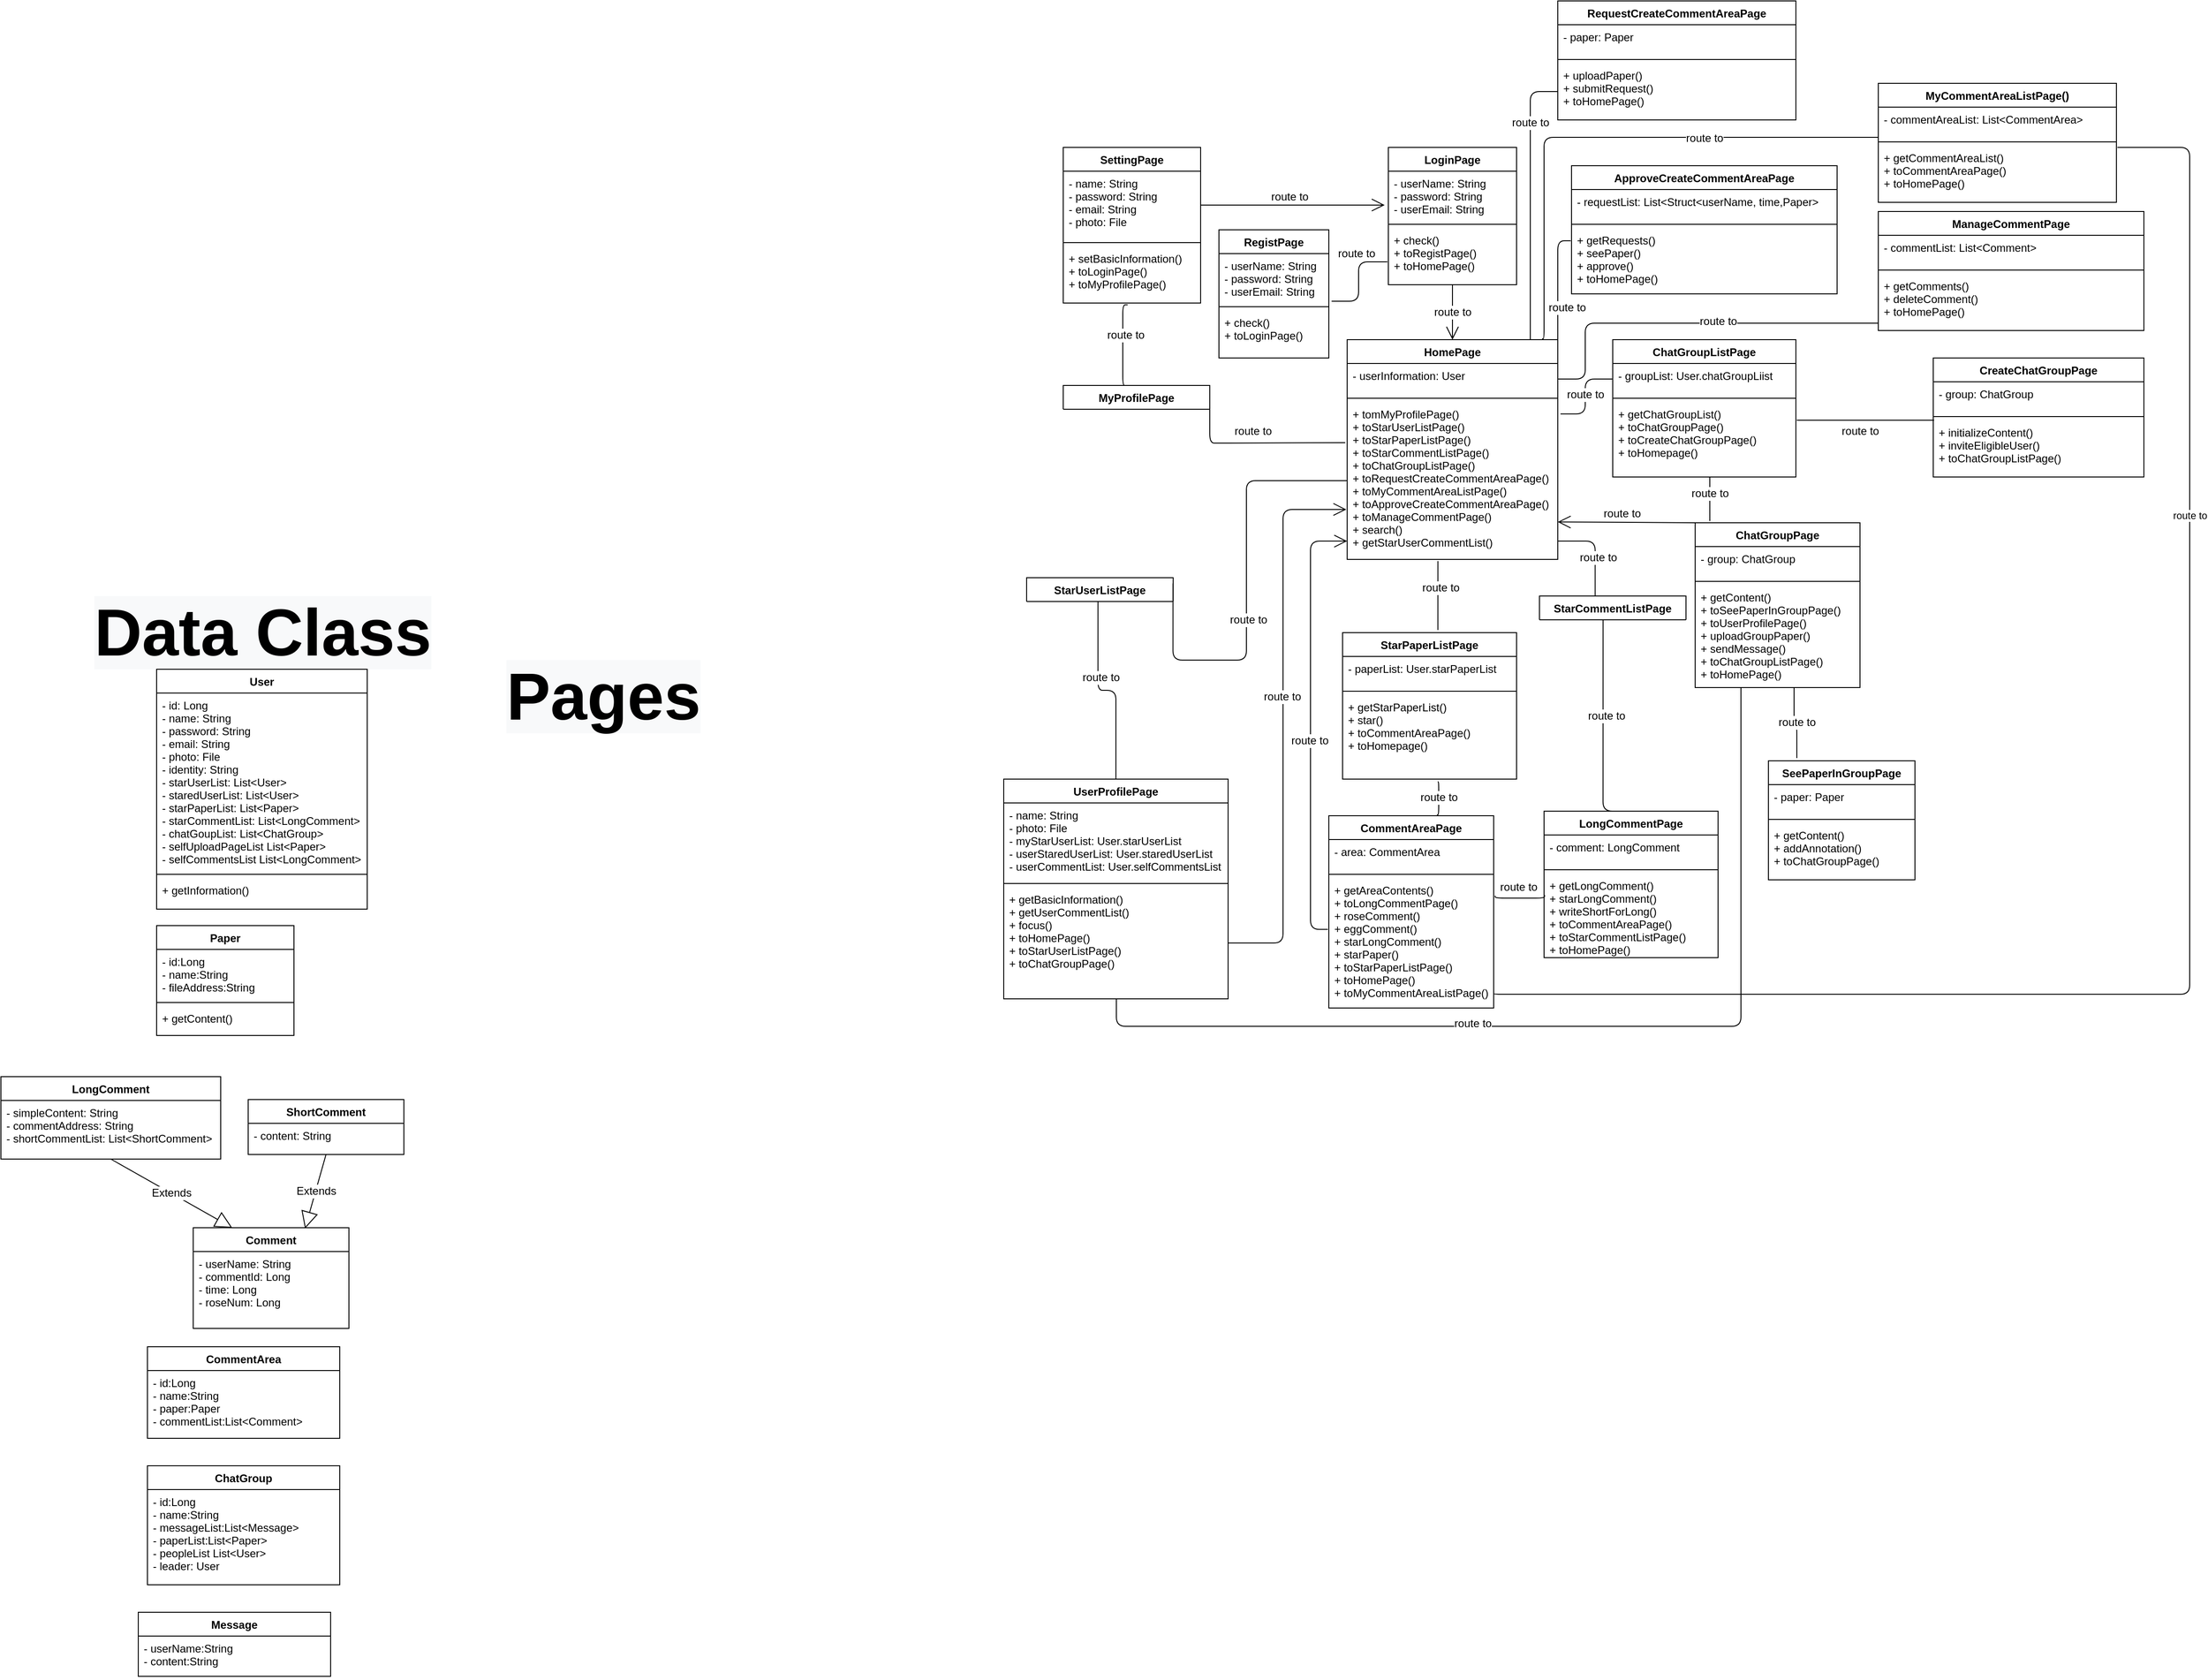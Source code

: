 <mxfile version="13.10.0" type="github">
  <diagram id="C5RBs43oDa-KdzZeNtuy" name="Page-1">
    <mxGraphModel dx="1619" dy="794" grid="1" gridSize="10" guides="1" tooltips="1" connect="1" arrows="1" fold="1" page="1" pageScale="1" pageWidth="4681" pageHeight="3300" math="0" shadow="0">
      <root>
        <mxCell id="WIyWlLk6GJQsqaUBKTNV-0" />
        <mxCell id="WIyWlLk6GJQsqaUBKTNV-1" parent="WIyWlLk6GJQsqaUBKTNV-0" />
        <mxCell id="Cxy3Sewu2v3tstVAsMVQ-8" value="ChatGroup" style="swimlane;fontStyle=1;align=center;verticalAlign=top;childLayout=stackLayout;horizontal=1;startSize=26;horizontalStack=0;resizeParent=1;resizeLast=0;collapsible=1;marginBottom=0;rounded=0;shadow=0;strokeWidth=1;" vertex="1" parent="WIyWlLk6GJQsqaUBKTNV-1">
          <mxGeometry x="220" y="2240" width="210" height="130" as="geometry">
            <mxRectangle x="230" y="140" width="160" height="26" as="alternateBounds" />
          </mxGeometry>
        </mxCell>
        <mxCell id="Cxy3Sewu2v3tstVAsMVQ-9" value="- id:Long&#xa;- name:String&#xa;- messageList:List&lt;Message&gt;&#xa;- paperList:List&lt;Paper&gt;&#xa;- peopleList List&lt;User&gt;&#xa;- leader: User" style="text;align=left;verticalAlign=top;spacingLeft=4;spacingRight=4;overflow=hidden;rotatable=0;points=[[0,0.5],[1,0.5]];portConstraint=eastwest;" vertex="1" parent="Cxy3Sewu2v3tstVAsMVQ-8">
          <mxGeometry y="26" width="210" height="104" as="geometry" />
        </mxCell>
        <mxCell id="Cxy3Sewu2v3tstVAsMVQ-23" value="CommentArea" style="swimlane;fontStyle=1;align=center;verticalAlign=top;childLayout=stackLayout;horizontal=1;startSize=26;horizontalStack=0;resizeParent=1;resizeLast=0;collapsible=1;marginBottom=0;rounded=0;shadow=0;strokeWidth=1;" vertex="1" parent="WIyWlLk6GJQsqaUBKTNV-1">
          <mxGeometry x="220" y="2110" width="210" height="100" as="geometry">
            <mxRectangle x="230" y="140" width="160" height="26" as="alternateBounds" />
          </mxGeometry>
        </mxCell>
        <mxCell id="Cxy3Sewu2v3tstVAsMVQ-24" value="- id:Long&#xa;- name:String&#xa;- paper:Paper&#xa;- commentList:List&lt;Comment&gt;" style="text;align=left;verticalAlign=top;spacingLeft=4;spacingRight=4;overflow=hidden;rotatable=0;points=[[0,0.5],[1,0.5]];portConstraint=eastwest;" vertex="1" parent="Cxy3Sewu2v3tstVAsMVQ-23">
          <mxGeometry y="26" width="210" height="74" as="geometry" />
        </mxCell>
        <mxCell id="Cxy3Sewu2v3tstVAsMVQ-37" value="LoginPage" style="swimlane;fontStyle=1;align=center;verticalAlign=top;childLayout=stackLayout;horizontal=1;startSize=26;horizontalStack=0;resizeParent=1;resizeLast=0;collapsible=1;marginBottom=0;rounded=0;shadow=0;strokeWidth=1;" vertex="1" parent="WIyWlLk6GJQsqaUBKTNV-1">
          <mxGeometry x="1575" y="800" width="140" height="150" as="geometry">
            <mxRectangle x="1575" y="800" width="160" height="26" as="alternateBounds" />
          </mxGeometry>
        </mxCell>
        <mxCell id="Cxy3Sewu2v3tstVAsMVQ-38" value="- userName: String&#xa;- password: String&#xa;- userEmail: String" style="text;align=left;verticalAlign=top;spacingLeft=4;spacingRight=4;overflow=hidden;rotatable=0;points=[[0,0.5],[1,0.5]];portConstraint=eastwest;" vertex="1" parent="Cxy3Sewu2v3tstVAsMVQ-37">
          <mxGeometry y="26" width="140" height="54" as="geometry" />
        </mxCell>
        <mxCell id="Cxy3Sewu2v3tstVAsMVQ-39" value="" style="line;html=1;strokeWidth=1;align=left;verticalAlign=middle;spacingTop=-1;spacingLeft=3;spacingRight=3;rotatable=0;labelPosition=right;points=[];portConstraint=eastwest;" vertex="1" parent="Cxy3Sewu2v3tstVAsMVQ-37">
          <mxGeometry y="80" width="140" height="8" as="geometry" />
        </mxCell>
        <mxCell id="Cxy3Sewu2v3tstVAsMVQ-40" value="+ check()&#xa;+ toRegistPage()&#xa;+ toHomePage()" style="text;align=left;verticalAlign=top;spacingLeft=4;spacingRight=4;overflow=hidden;rotatable=0;points=[[0,0.5],[1,0.5]];portConstraint=eastwest;" vertex="1" parent="Cxy3Sewu2v3tstVAsMVQ-37">
          <mxGeometry y="88" width="140" height="52" as="geometry" />
        </mxCell>
        <mxCell id="Cxy3Sewu2v3tstVAsMVQ-41" value="RegistPage" style="swimlane;fontStyle=1;align=center;verticalAlign=top;childLayout=stackLayout;horizontal=1;startSize=26;horizontalStack=0;resizeParent=1;resizeLast=0;collapsible=1;marginBottom=0;rounded=0;shadow=0;strokeWidth=1;" vertex="1" parent="WIyWlLk6GJQsqaUBKTNV-1">
          <mxGeometry x="1390" y="890" width="120" height="140" as="geometry">
            <mxRectangle x="1860" y="805" width="160" height="26" as="alternateBounds" />
          </mxGeometry>
        </mxCell>
        <mxCell id="Cxy3Sewu2v3tstVAsMVQ-42" value="- userName: String&#xa;- password: String&#xa;- userEmail: String" style="text;align=left;verticalAlign=top;spacingLeft=4;spacingRight=4;overflow=hidden;rotatable=0;points=[[0,0.5],[1,0.5]];portConstraint=eastwest;" vertex="1" parent="Cxy3Sewu2v3tstVAsMVQ-41">
          <mxGeometry y="26" width="120" height="54" as="geometry" />
        </mxCell>
        <mxCell id="Cxy3Sewu2v3tstVAsMVQ-43" value="" style="line;html=1;strokeWidth=1;align=left;verticalAlign=middle;spacingTop=-1;spacingLeft=3;spacingRight=3;rotatable=0;labelPosition=right;points=[];portConstraint=eastwest;" vertex="1" parent="Cxy3Sewu2v3tstVAsMVQ-41">
          <mxGeometry y="80" width="120" height="8" as="geometry" />
        </mxCell>
        <mxCell id="Cxy3Sewu2v3tstVAsMVQ-44" value="+ check()&#xa;+ toLoginPage()" style="text;align=left;verticalAlign=top;spacingLeft=4;spacingRight=4;overflow=hidden;rotatable=0;points=[[0,0.5],[1,0.5]];portConstraint=eastwest;" vertex="1" parent="Cxy3Sewu2v3tstVAsMVQ-41">
          <mxGeometry y="88" width="120" height="52" as="geometry" />
        </mxCell>
        <mxCell id="Cxy3Sewu2v3tstVAsMVQ-47" value="&lt;span style=&quot;color: rgb(0, 0, 0); font-family: helvetica; font-size: 72px; font-style: normal; font-weight: 700; letter-spacing: normal; text-align: center; text-indent: 0px; text-transform: none; word-spacing: 0px; background-color: rgb(248, 249, 250); display: inline; float: none;&quot;&gt;Pages&lt;br style=&quot;font-size: 72px;&quot;&gt;&lt;/span&gt;" style="text;whiteSpace=wrap;html=1;fontSize=72;" vertex="1" parent="WIyWlLk6GJQsqaUBKTNV-1">
          <mxGeometry x="610" y="1350" width="250" height="90" as="geometry" />
        </mxCell>
        <mxCell id="Cxy3Sewu2v3tstVAsMVQ-48" value="HomePage" style="swimlane;fontStyle=1;align=center;verticalAlign=top;childLayout=stackLayout;horizontal=1;startSize=26;horizontalStack=0;resizeParent=1;resizeLast=0;collapsible=1;marginBottom=0;rounded=0;shadow=0;strokeWidth=1;" vertex="1" parent="WIyWlLk6GJQsqaUBKTNV-1">
          <mxGeometry x="1530" y="1010" width="230" height="240" as="geometry">
            <mxRectangle x="230" y="140" width="160" height="26" as="alternateBounds" />
          </mxGeometry>
        </mxCell>
        <mxCell id="Cxy3Sewu2v3tstVAsMVQ-49" value="- userInformation: User" style="text;align=left;verticalAlign=top;spacingLeft=4;spacingRight=4;overflow=hidden;rotatable=0;points=[[0,0.5],[1,0.5]];portConstraint=eastwest;" vertex="1" parent="Cxy3Sewu2v3tstVAsMVQ-48">
          <mxGeometry y="26" width="230" height="34" as="geometry" />
        </mxCell>
        <mxCell id="Cxy3Sewu2v3tstVAsMVQ-50" value="" style="line;html=1;strokeWidth=1;align=left;verticalAlign=middle;spacingTop=-1;spacingLeft=3;spacingRight=3;rotatable=0;labelPosition=right;points=[];portConstraint=eastwest;" vertex="1" parent="Cxy3Sewu2v3tstVAsMVQ-48">
          <mxGeometry y="60" width="230" height="8" as="geometry" />
        </mxCell>
        <mxCell id="Cxy3Sewu2v3tstVAsMVQ-51" value="+ tomMyProfilePage()&#xa;+ toStarUserListPage()&#xa;+ toStarPaperListPage()&#xa;+ toStarCommentListPage()&#xa;+ toChatGroupListPage()&#xa;+ toRequestCreateCommentAreaPage()&#xa;+ toMyCommentAreaListPage()&#xa;+ toApproveCreateCommentAreaPage()&#xa;+ toManageCommentPage()&#xa;+ search()&#xa;+ getStarUserCommentList()" style="text;align=left;verticalAlign=top;spacingLeft=4;spacingRight=4;overflow=hidden;rotatable=0;points=[[0,0.5],[1,0.5]];portConstraint=eastwest;" vertex="1" parent="Cxy3Sewu2v3tstVAsMVQ-48">
          <mxGeometry y="68" width="230" height="172" as="geometry" />
        </mxCell>
        <mxCell id="Cxy3Sewu2v3tstVAsMVQ-52" value="&lt;span style=&quot;color: rgb(0 , 0 , 0) ; font-family: &amp;#34;helvetica&amp;#34; ; font-size: 72px ; font-style: normal ; font-weight: 700 ; letter-spacing: normal ; text-align: center ; text-indent: 0px ; text-transform: none ; word-spacing: 0px ; background-color: rgb(248 , 249 , 250) ; display: inline ; float: none&quot;&gt;Data Class&lt;br style=&quot;font-size: 72px&quot;&gt;&lt;/span&gt;" style="text;whiteSpace=wrap;html=1;fontSize=72;" vertex="1" parent="WIyWlLk6GJQsqaUBKTNV-1">
          <mxGeometry x="160" y="1280" width="400" height="90" as="geometry" />
        </mxCell>
        <mxCell id="Cxy3Sewu2v3tstVAsMVQ-53" value="User" style="swimlane;fontStyle=1;align=center;verticalAlign=top;childLayout=stackLayout;horizontal=1;startSize=26;horizontalStack=0;resizeParent=1;resizeLast=0;collapsible=1;marginBottom=0;rounded=0;shadow=0;strokeWidth=1;" vertex="1" parent="WIyWlLk6GJQsqaUBKTNV-1">
          <mxGeometry x="230" y="1370" width="230" height="262" as="geometry">
            <mxRectangle x="630" y="1370" width="160" height="26" as="alternateBounds" />
          </mxGeometry>
        </mxCell>
        <mxCell id="Cxy3Sewu2v3tstVAsMVQ-54" value="- id: Long&#xa;- name: String&#xa;- password: String&#xa;- email: String&#xa;- photo: File&#xa;- identity: String&#xa;- starUserList: List&lt;User&gt;&#xa;- staredUserList: List&lt;User&gt;&#xa;- starPaperList: List&lt;Paper&gt;&#xa;- starCommentList: List&lt;LongComment&gt;&#xa;- chatGoupList: List&lt;ChatGroup&gt;&#xa;- selfUploadPageList List&lt;Paper&gt;&#xa;- selfCommentsList List&lt;LongComment&gt;" style="text;align=left;verticalAlign=top;spacingLeft=4;spacingRight=4;overflow=hidden;rotatable=0;points=[[0,0.5],[1,0.5]];portConstraint=eastwest;" vertex="1" parent="Cxy3Sewu2v3tstVAsMVQ-53">
          <mxGeometry y="26" width="230" height="194" as="geometry" />
        </mxCell>
        <mxCell id="Cxy3Sewu2v3tstVAsMVQ-60" value="" style="line;strokeWidth=1;fillColor=none;align=left;verticalAlign=middle;spacingTop=-1;spacingLeft=3;spacingRight=3;rotatable=0;labelPosition=right;points=[];portConstraint=eastwest;fontSize=72;" vertex="1" parent="Cxy3Sewu2v3tstVAsMVQ-53">
          <mxGeometry y="220" width="230" height="8" as="geometry" />
        </mxCell>
        <mxCell id="Cxy3Sewu2v3tstVAsMVQ-85" value="+ getInformation()" style="text;align=left;verticalAlign=top;spacingLeft=4;spacingRight=4;overflow=hidden;rotatable=0;points=[[0,0.5],[1,0.5]];portConstraint=eastwest;" vertex="1" parent="Cxy3Sewu2v3tstVAsMVQ-53">
          <mxGeometry y="228" width="230" height="20" as="geometry" />
        </mxCell>
        <mxCell id="Cxy3Sewu2v3tstVAsMVQ-55" value="Paper" style="swimlane;fontStyle=1;align=center;verticalAlign=top;childLayout=stackLayout;horizontal=1;startSize=26;horizontalStack=0;resizeParent=1;resizeLast=0;collapsible=1;marginBottom=0;rounded=0;shadow=0;strokeWidth=1;" vertex="1" parent="WIyWlLk6GJQsqaUBKTNV-1">
          <mxGeometry x="230" y="1650" width="150" height="120" as="geometry">
            <mxRectangle x="230" y="140" width="160" height="26" as="alternateBounds" />
          </mxGeometry>
        </mxCell>
        <mxCell id="Cxy3Sewu2v3tstVAsMVQ-56" value="- id:Long&#xa;- name:String&#xa;- fileAddress:String" style="text;align=left;verticalAlign=top;spacingLeft=4;spacingRight=4;overflow=hidden;rotatable=0;points=[[0,0.5],[1,0.5]];portConstraint=eastwest;" vertex="1" parent="Cxy3Sewu2v3tstVAsMVQ-55">
          <mxGeometry y="26" width="150" height="54" as="geometry" />
        </mxCell>
        <mxCell id="Cxy3Sewu2v3tstVAsMVQ-57" value="" style="line;html=1;strokeWidth=1;align=left;verticalAlign=middle;spacingTop=-1;spacingLeft=3;spacingRight=3;rotatable=0;labelPosition=right;points=[];portConstraint=eastwest;" vertex="1" parent="Cxy3Sewu2v3tstVAsMVQ-55">
          <mxGeometry y="80" width="150" height="8" as="geometry" />
        </mxCell>
        <mxCell id="Cxy3Sewu2v3tstVAsMVQ-58" value="+ getContent()" style="text;align=left;verticalAlign=top;spacingLeft=4;spacingRight=4;overflow=hidden;rotatable=0;points=[[0,0.5],[1,0.5]];portConstraint=eastwest;" vertex="1" parent="Cxy3Sewu2v3tstVAsMVQ-55">
          <mxGeometry y="88" width="150" height="32" as="geometry" />
        </mxCell>
        <mxCell id="Cxy3Sewu2v3tstVAsMVQ-61" value="LongComment" style="swimlane;fontStyle=1;align=center;verticalAlign=top;childLayout=stackLayout;horizontal=1;startSize=26;horizontalStack=0;resizeParent=1;resizeLast=0;collapsible=1;marginBottom=0;rounded=0;shadow=0;strokeWidth=1;" vertex="1" parent="WIyWlLk6GJQsqaUBKTNV-1">
          <mxGeometry x="60" y="1815" width="240" height="90" as="geometry">
            <mxRectangle x="230" y="140" width="160" height="26" as="alternateBounds" />
          </mxGeometry>
        </mxCell>
        <mxCell id="Cxy3Sewu2v3tstVAsMVQ-62" value="- simpleContent: String&#xa;- commentAddress: String&#xa;- shortCommentList: List&lt;ShortComment&gt;" style="text;align=left;verticalAlign=top;spacingLeft=4;spacingRight=4;overflow=hidden;rotatable=0;points=[[0,0.5],[1,0.5]];portConstraint=eastwest;" vertex="1" parent="Cxy3Sewu2v3tstVAsMVQ-61">
          <mxGeometry y="26" width="240" height="44" as="geometry" />
        </mxCell>
        <mxCell id="Cxy3Sewu2v3tstVAsMVQ-63" value="ShortComment" style="swimlane;fontStyle=1;align=center;verticalAlign=top;childLayout=stackLayout;horizontal=1;startSize=26;horizontalStack=0;resizeParent=1;resizeLast=0;collapsible=1;marginBottom=0;rounded=0;shadow=0;strokeWidth=1;" vertex="1" parent="WIyWlLk6GJQsqaUBKTNV-1">
          <mxGeometry x="330" y="1840" width="170" height="60" as="geometry">
            <mxRectangle x="230" y="140" width="160" height="26" as="alternateBounds" />
          </mxGeometry>
        </mxCell>
        <mxCell id="Cxy3Sewu2v3tstVAsMVQ-64" value="- content: String" style="text;align=left;verticalAlign=top;spacingLeft=4;spacingRight=4;overflow=hidden;rotatable=0;points=[[0,0.5],[1,0.5]];portConstraint=eastwest;" vertex="1" parent="Cxy3Sewu2v3tstVAsMVQ-63">
          <mxGeometry y="26" width="170" height="24" as="geometry" />
        </mxCell>
        <mxCell id="Cxy3Sewu2v3tstVAsMVQ-69" value="MyProfilePage" style="swimlane;fontStyle=1;align=center;verticalAlign=top;childLayout=stackLayout;horizontal=1;startSize=26;horizontalStack=0;resizeParent=1;resizeLast=0;collapsible=1;marginBottom=0;rounded=0;shadow=0;strokeWidth=1;" vertex="1" collapsed="1" parent="WIyWlLk6GJQsqaUBKTNV-1">
          <mxGeometry x="1220" y="1060" width="160" height="26" as="geometry">
            <mxRectangle x="1220" y="1060" width="150" height="178" as="alternateBounds" />
          </mxGeometry>
        </mxCell>
        <mxCell id="Cxy3Sewu2v3tstVAsMVQ-70" value="- name: String&#xa;- password: String&#xa;- email: String&#xa;- photo: File" style="text;align=left;verticalAlign=top;spacingLeft=4;spacingRight=4;overflow=hidden;rotatable=0;points=[[0,0.5],[1,0.5]];portConstraint=eastwest;" vertex="1" parent="Cxy3Sewu2v3tstVAsMVQ-69">
          <mxGeometry y="26" width="160" height="74" as="geometry" />
        </mxCell>
        <mxCell id="Cxy3Sewu2v3tstVAsMVQ-71" value="" style="line;html=1;strokeWidth=1;align=left;verticalAlign=middle;spacingTop=-1;spacingLeft=3;spacingRight=3;rotatable=0;labelPosition=right;points=[];portConstraint=eastwest;" vertex="1" parent="Cxy3Sewu2v3tstVAsMVQ-69">
          <mxGeometry y="100" width="160" height="8" as="geometry" />
        </mxCell>
        <mxCell id="Cxy3Sewu2v3tstVAsMVQ-72" value="+ getBasicInformation()&#xa;+ toSettingPage()&#xa;+ toHomePage()&#xa;" style="text;align=left;verticalAlign=top;spacingLeft=4;spacingRight=4;overflow=hidden;rotatable=0;points=[[0,0.5],[1,0.5]];portConstraint=eastwest;" vertex="1" parent="Cxy3Sewu2v3tstVAsMVQ-69">
          <mxGeometry y="108" width="160" height="60" as="geometry" />
        </mxCell>
        <mxCell id="Cxy3Sewu2v3tstVAsMVQ-73" value="SettingPage" style="swimlane;fontStyle=1;align=center;verticalAlign=top;childLayout=stackLayout;horizontal=1;startSize=26;horizontalStack=0;resizeParent=1;resizeLast=0;collapsible=1;marginBottom=0;rounded=0;shadow=0;strokeWidth=1;" vertex="1" parent="WIyWlLk6GJQsqaUBKTNV-1">
          <mxGeometry x="1220" y="800" width="150" height="170" as="geometry">
            <mxRectangle x="1220" y="800" width="160" height="26" as="alternateBounds" />
          </mxGeometry>
        </mxCell>
        <mxCell id="Cxy3Sewu2v3tstVAsMVQ-74" value="- name: String&#xa;- password: String&#xa;- email: String&#xa;- photo: File" style="text;align=left;verticalAlign=top;spacingLeft=4;spacingRight=4;overflow=hidden;rotatable=0;points=[[0,0.5],[1,0.5]];portConstraint=eastwest;" vertex="1" parent="Cxy3Sewu2v3tstVAsMVQ-73">
          <mxGeometry y="26" width="150" height="74" as="geometry" />
        </mxCell>
        <mxCell id="Cxy3Sewu2v3tstVAsMVQ-75" value="" style="line;html=1;strokeWidth=1;align=left;verticalAlign=middle;spacingTop=-1;spacingLeft=3;spacingRight=3;rotatable=0;labelPosition=right;points=[];portConstraint=eastwest;" vertex="1" parent="Cxy3Sewu2v3tstVAsMVQ-73">
          <mxGeometry y="100" width="150" height="8" as="geometry" />
        </mxCell>
        <mxCell id="Cxy3Sewu2v3tstVAsMVQ-76" value="+ setBasicInformation()&#xa;+ toLoginPage()&#xa;+ toMyProfilePage()&#xa;" style="text;align=left;verticalAlign=top;spacingLeft=4;spacingRight=4;overflow=hidden;rotatable=0;points=[[0,0.5],[1,0.5]];portConstraint=eastwest;" vertex="1" parent="Cxy3Sewu2v3tstVAsMVQ-73">
          <mxGeometry y="108" width="150" height="62" as="geometry" />
        </mxCell>
        <mxCell id="Cxy3Sewu2v3tstVAsMVQ-77" value="StarUserListPage" style="swimlane;fontStyle=1;align=center;verticalAlign=top;childLayout=stackLayout;horizontal=1;startSize=26;horizontalStack=0;resizeParent=1;resizeLast=0;collapsible=1;marginBottom=0;rounded=0;shadow=0;strokeWidth=1;" vertex="1" collapsed="1" parent="WIyWlLk6GJQsqaUBKTNV-1">
          <mxGeometry x="1180" y="1270" width="160" height="26" as="geometry">
            <mxRectangle x="1180" y="1270" width="200" height="160" as="alternateBounds" />
          </mxGeometry>
        </mxCell>
        <mxCell id="Cxy3Sewu2v3tstVAsMVQ-78" value="- userList1: User.starUserList&#xa;- userList2: User.staredUserList" style="text;align=left;verticalAlign=top;spacingLeft=4;spacingRight=4;overflow=hidden;rotatable=0;points=[[0,0.5],[1,0.5]];portConstraint=eastwest;" vertex="1" parent="Cxy3Sewu2v3tstVAsMVQ-77">
          <mxGeometry y="26" width="160" height="34" as="geometry" />
        </mxCell>
        <mxCell id="Cxy3Sewu2v3tstVAsMVQ-79" value="" style="line;html=1;strokeWidth=1;align=left;verticalAlign=middle;spacingTop=-1;spacingLeft=3;spacingRight=3;rotatable=0;labelPosition=right;points=[];portConstraint=eastwest;" vertex="1" parent="Cxy3Sewu2v3tstVAsMVQ-77">
          <mxGeometry y="60" width="160" height="8" as="geometry" />
        </mxCell>
        <mxCell id="Cxy3Sewu2v3tstVAsMVQ-80" value="+ getStarUserList()&#xa;+ getStaredUserList()&#xa;+ focus()&#xa;+ toUserProfilePage()&#xa;+ toHomePage()" style="text;align=left;verticalAlign=top;spacingLeft=4;spacingRight=4;overflow=hidden;rotatable=0;points=[[0,0.5],[1,0.5]];portConstraint=eastwest;" vertex="1" parent="Cxy3Sewu2v3tstVAsMVQ-77">
          <mxGeometry y="68" width="160" height="92" as="geometry" />
        </mxCell>
        <mxCell id="Cxy3Sewu2v3tstVAsMVQ-81" value="UserProfilePage" style="swimlane;fontStyle=1;align=center;verticalAlign=top;childLayout=stackLayout;horizontal=1;startSize=26;horizontalStack=0;resizeParent=1;resizeLast=0;collapsible=1;marginBottom=0;rounded=0;shadow=0;strokeWidth=1;" vertex="1" parent="WIyWlLk6GJQsqaUBKTNV-1">
          <mxGeometry x="1155" y="1490" width="245" height="240" as="geometry">
            <mxRectangle x="1155" y="1490" width="160" height="26" as="alternateBounds" />
          </mxGeometry>
        </mxCell>
        <mxCell id="Cxy3Sewu2v3tstVAsMVQ-82" value="- name: String&#xa;- photo: File&#xa;- myStarUserList: User.starUserList&#xa;- userStaredUserList: User.staredUserList&#xa;- userCommentList: User.selfCommentsList" style="text;align=left;verticalAlign=top;spacingLeft=4;spacingRight=4;overflow=hidden;rotatable=0;points=[[0,0.5],[1,0.5]];portConstraint=eastwest;" vertex="1" parent="Cxy3Sewu2v3tstVAsMVQ-81">
          <mxGeometry y="26" width="245" height="84" as="geometry" />
        </mxCell>
        <mxCell id="Cxy3Sewu2v3tstVAsMVQ-83" value="" style="line;html=1;strokeWidth=1;align=left;verticalAlign=middle;spacingTop=-1;spacingLeft=3;spacingRight=3;rotatable=0;labelPosition=right;points=[];portConstraint=eastwest;" vertex="1" parent="Cxy3Sewu2v3tstVAsMVQ-81">
          <mxGeometry y="110" width="245" height="8" as="geometry" />
        </mxCell>
        <mxCell id="Cxy3Sewu2v3tstVAsMVQ-84" value="+ getBasicInformation()&#xa;+ getUserCommentList()&#xa;+ focus()&#xa;+ toHomePage()&#xa;+ toStarUserListPage()&#xa;+ toChatGroupPage()&#xa;" style="text;align=left;verticalAlign=top;spacingLeft=4;spacingRight=4;overflow=hidden;rotatable=0;points=[[0,0.5],[1,0.5]];portConstraint=eastwest;" vertex="1" parent="Cxy3Sewu2v3tstVAsMVQ-81">
          <mxGeometry y="118" width="245" height="122" as="geometry" />
        </mxCell>
        <mxCell id="Cxy3Sewu2v3tstVAsMVQ-86" value="StarPaperListPage" style="swimlane;fontStyle=1;align=center;verticalAlign=top;childLayout=stackLayout;horizontal=1;startSize=26;horizontalStack=0;resizeParent=1;resizeLast=0;collapsible=1;marginBottom=0;rounded=0;shadow=0;strokeWidth=1;" vertex="1" parent="WIyWlLk6GJQsqaUBKTNV-1">
          <mxGeometry x="1525" y="1330" width="190" height="160" as="geometry">
            <mxRectangle x="1525" y="1330" width="160" height="26" as="alternateBounds" />
          </mxGeometry>
        </mxCell>
        <mxCell id="Cxy3Sewu2v3tstVAsMVQ-87" value="- paperList: User.starPaperList" style="text;align=left;verticalAlign=top;spacingLeft=4;spacingRight=4;overflow=hidden;rotatable=0;points=[[0,0.5],[1,0.5]];portConstraint=eastwest;" vertex="1" parent="Cxy3Sewu2v3tstVAsMVQ-86">
          <mxGeometry y="26" width="190" height="34" as="geometry" />
        </mxCell>
        <mxCell id="Cxy3Sewu2v3tstVAsMVQ-88" value="" style="line;html=1;strokeWidth=1;align=left;verticalAlign=middle;spacingTop=-1;spacingLeft=3;spacingRight=3;rotatable=0;labelPosition=right;points=[];portConstraint=eastwest;" vertex="1" parent="Cxy3Sewu2v3tstVAsMVQ-86">
          <mxGeometry y="60" width="190" height="8" as="geometry" />
        </mxCell>
        <mxCell id="Cxy3Sewu2v3tstVAsMVQ-89" value="+ getStarPaperList()&#xa;+ star()&#xa;+ toCommentAreaPage()&#xa;+ toHomepage()&#xa;" style="text;align=left;verticalAlign=top;spacingLeft=4;spacingRight=4;overflow=hidden;rotatable=0;points=[[0,0.5],[1,0.5]];portConstraint=eastwest;" vertex="1" parent="Cxy3Sewu2v3tstVAsMVQ-86">
          <mxGeometry y="68" width="190" height="92" as="geometry" />
        </mxCell>
        <mxCell id="Cxy3Sewu2v3tstVAsMVQ-90" value="CommentAreaPage" style="swimlane;fontStyle=1;align=center;verticalAlign=top;childLayout=stackLayout;horizontal=1;startSize=26;horizontalStack=0;resizeParent=1;resizeLast=0;collapsible=1;marginBottom=0;rounded=0;shadow=0;strokeWidth=1;" vertex="1" parent="WIyWlLk6GJQsqaUBKTNV-1">
          <mxGeometry x="1510" y="1530" width="180" height="210" as="geometry">
            <mxRectangle x="1530" y="1540" width="160" height="26" as="alternateBounds" />
          </mxGeometry>
        </mxCell>
        <mxCell id="Cxy3Sewu2v3tstVAsMVQ-91" value="- area: CommentArea" style="text;align=left;verticalAlign=top;spacingLeft=4;spacingRight=4;overflow=hidden;rotatable=0;points=[[0,0.5],[1,0.5]];portConstraint=eastwest;" vertex="1" parent="Cxy3Sewu2v3tstVAsMVQ-90">
          <mxGeometry y="26" width="180" height="34" as="geometry" />
        </mxCell>
        <mxCell id="Cxy3Sewu2v3tstVAsMVQ-92" value="" style="line;html=1;strokeWidth=1;align=left;verticalAlign=middle;spacingTop=-1;spacingLeft=3;spacingRight=3;rotatable=0;labelPosition=right;points=[];portConstraint=eastwest;" vertex="1" parent="Cxy3Sewu2v3tstVAsMVQ-90">
          <mxGeometry y="60" width="180" height="8" as="geometry" />
        </mxCell>
        <mxCell id="Cxy3Sewu2v3tstVAsMVQ-93" value="+ getAreaContents()&#xa;+ toLongCommentPage()&#xa;+ roseComment()&#xa;+ eggComment()&#xa;+ starLongComment()&#xa;+ starPaper()&#xa;+ toStarPaperListPage()&#xa;+ toHomePage()&#xa;+ toMyCommentAreaListPage()&#xa;" style="text;align=left;verticalAlign=top;spacingLeft=4;spacingRight=4;overflow=hidden;rotatable=0;points=[[0,0.5],[1,0.5]];portConstraint=eastwest;" vertex="1" parent="Cxy3Sewu2v3tstVAsMVQ-90">
          <mxGeometry y="68" width="180" height="142" as="geometry" />
        </mxCell>
        <mxCell id="Cxy3Sewu2v3tstVAsMVQ-94" value="Extends" style="endArrow=block;endSize=16;endFill=0;html=1;fontSize=12;entryX=0.25;entryY=0;entryDx=0;entryDy=0;exitX=0.5;exitY=1;exitDx=0;exitDy=0;" edge="1" parent="WIyWlLk6GJQsqaUBKTNV-1" source="Cxy3Sewu2v3tstVAsMVQ-61" target="Cxy3Sewu2v3tstVAsMVQ-95">
          <mxGeometry width="160" relative="1" as="geometry">
            <mxPoint x="280" y="1900" as="sourcePoint" />
            <mxPoint x="330" y="1970" as="targetPoint" />
          </mxGeometry>
        </mxCell>
        <mxCell id="Cxy3Sewu2v3tstVAsMVQ-95" value="Comment" style="swimlane;fontStyle=1;align=center;verticalAlign=top;childLayout=stackLayout;horizontal=1;startSize=26;horizontalStack=0;resizeParent=1;resizeLast=0;collapsible=1;marginBottom=0;rounded=0;shadow=0;strokeWidth=1;" vertex="1" parent="WIyWlLk6GJQsqaUBKTNV-1">
          <mxGeometry x="270" y="1980" width="170" height="110" as="geometry">
            <mxRectangle x="230" y="140" width="160" height="26" as="alternateBounds" />
          </mxGeometry>
        </mxCell>
        <mxCell id="Cxy3Sewu2v3tstVAsMVQ-96" value="- userName: String&#xa;- commentId: Long&#xa;- time: Long&#xa;- roseNum: Long" style="text;align=left;verticalAlign=top;spacingLeft=4;spacingRight=4;overflow=hidden;rotatable=0;points=[[0,0.5],[1,0.5]];portConstraint=eastwest;" vertex="1" parent="Cxy3Sewu2v3tstVAsMVQ-95">
          <mxGeometry y="26" width="170" height="84" as="geometry" />
        </mxCell>
        <mxCell id="Cxy3Sewu2v3tstVAsMVQ-98" value="Extends" style="endArrow=block;endSize=16;endFill=0;html=1;fontSize=12;entryX=0.718;entryY=0.008;entryDx=0;entryDy=0;entryPerimeter=0;exitX=0.5;exitY=1;exitDx=0;exitDy=0;" edge="1" parent="WIyWlLk6GJQsqaUBKTNV-1" source="Cxy3Sewu2v3tstVAsMVQ-63" target="Cxy3Sewu2v3tstVAsMVQ-95">
          <mxGeometry width="160" relative="1" as="geometry">
            <mxPoint x="495" y="1905" as="sourcePoint" />
            <mxPoint x="312.5" y="1980" as="targetPoint" />
          </mxGeometry>
        </mxCell>
        <mxCell id="Cxy3Sewu2v3tstVAsMVQ-99" value="LongCommentPage" style="swimlane;fontStyle=1;align=center;verticalAlign=top;childLayout=stackLayout;horizontal=1;startSize=26;horizontalStack=0;resizeParent=1;resizeLast=0;collapsible=1;marginBottom=0;rounded=0;shadow=0;strokeWidth=1;" vertex="1" parent="WIyWlLk6GJQsqaUBKTNV-1">
          <mxGeometry x="1745" y="1525" width="190" height="160" as="geometry">
            <mxRectangle x="1745" y="1525" width="160" height="26" as="alternateBounds" />
          </mxGeometry>
        </mxCell>
        <mxCell id="Cxy3Sewu2v3tstVAsMVQ-100" value="- comment: LongComment" style="text;align=left;verticalAlign=top;spacingLeft=4;spacingRight=4;overflow=hidden;rotatable=0;points=[[0,0.5],[1,0.5]];portConstraint=eastwest;" vertex="1" parent="Cxy3Sewu2v3tstVAsMVQ-99">
          <mxGeometry y="26" width="190" height="34" as="geometry" />
        </mxCell>
        <mxCell id="Cxy3Sewu2v3tstVAsMVQ-101" value="" style="line;html=1;strokeWidth=1;align=left;verticalAlign=middle;spacingTop=-1;spacingLeft=3;spacingRight=3;rotatable=0;labelPosition=right;points=[];portConstraint=eastwest;" vertex="1" parent="Cxy3Sewu2v3tstVAsMVQ-99">
          <mxGeometry y="60" width="190" height="8" as="geometry" />
        </mxCell>
        <mxCell id="Cxy3Sewu2v3tstVAsMVQ-102" value="+ getLongComment()&#xa;+ starLongComment()&#xa;+ writeShortForLong()&#xa;+ toCommentAreaPage()&#xa;+ toStarCommentListPage()&#xa;+ toHomePage()" style="text;align=left;verticalAlign=top;spacingLeft=4;spacingRight=4;overflow=hidden;rotatable=0;points=[[0,0.5],[1,0.5]];portConstraint=eastwest;" vertex="1" parent="Cxy3Sewu2v3tstVAsMVQ-99">
          <mxGeometry y="68" width="190" height="92" as="geometry" />
        </mxCell>
        <mxCell id="Cxy3Sewu2v3tstVAsMVQ-103" value="StarCommentListPage" style="swimlane;fontStyle=1;align=center;verticalAlign=top;childLayout=stackLayout;horizontal=1;startSize=26;horizontalStack=0;resizeParent=1;resizeLast=0;collapsible=1;marginBottom=0;rounded=0;shadow=0;strokeWidth=1;" vertex="1" collapsed="1" parent="WIyWlLk6GJQsqaUBKTNV-1">
          <mxGeometry x="1740" y="1290" width="160" height="26" as="geometry">
            <mxRectangle x="1740" y="1290" width="230" height="160" as="alternateBounds" />
          </mxGeometry>
        </mxCell>
        <mxCell id="Cxy3Sewu2v3tstVAsMVQ-104" value="- commentList: User.starCommentList" style="text;align=left;verticalAlign=top;spacingLeft=4;spacingRight=4;overflow=hidden;rotatable=0;points=[[0,0.5],[1,0.5]];portConstraint=eastwest;" vertex="1" parent="Cxy3Sewu2v3tstVAsMVQ-103">
          <mxGeometry y="26" width="160" height="34" as="geometry" />
        </mxCell>
        <mxCell id="Cxy3Sewu2v3tstVAsMVQ-105" value="" style="line;html=1;strokeWidth=1;align=left;verticalAlign=middle;spacingTop=-1;spacingLeft=3;spacingRight=3;rotatable=0;labelPosition=right;points=[];portConstraint=eastwest;" vertex="1" parent="Cxy3Sewu2v3tstVAsMVQ-103">
          <mxGeometry y="60" width="160" height="8" as="geometry" />
        </mxCell>
        <mxCell id="Cxy3Sewu2v3tstVAsMVQ-106" value="+ getStarCommentList()&#xa;+ star()&#xa;+ toLongCommentPage()&#xa;+ toHomepage()&#xa;" style="text;align=left;verticalAlign=top;spacingLeft=4;spacingRight=4;overflow=hidden;rotatable=0;points=[[0,0.5],[1,0.5]];portConstraint=eastwest;" vertex="1" parent="Cxy3Sewu2v3tstVAsMVQ-103">
          <mxGeometry y="68" width="160" height="92" as="geometry" />
        </mxCell>
        <mxCell id="Cxy3Sewu2v3tstVAsMVQ-107" value="ChatGroupListPage" style="swimlane;fontStyle=1;align=center;verticalAlign=top;childLayout=stackLayout;horizontal=1;startSize=26;horizontalStack=0;resizeParent=1;resizeLast=0;collapsible=1;marginBottom=0;rounded=0;shadow=0;strokeWidth=1;" vertex="1" parent="WIyWlLk6GJQsqaUBKTNV-1">
          <mxGeometry x="1820" y="1010" width="200" height="150" as="geometry">
            <mxRectangle x="1820" y="1010" width="160" height="26" as="alternateBounds" />
          </mxGeometry>
        </mxCell>
        <mxCell id="Cxy3Sewu2v3tstVAsMVQ-108" value="- groupList: User.chatGroupLiist" style="text;align=left;verticalAlign=top;spacingLeft=4;spacingRight=4;overflow=hidden;rotatable=0;points=[[0,0.5],[1,0.5]];portConstraint=eastwest;" vertex="1" parent="Cxy3Sewu2v3tstVAsMVQ-107">
          <mxGeometry y="26" width="200" height="34" as="geometry" />
        </mxCell>
        <mxCell id="Cxy3Sewu2v3tstVAsMVQ-109" value="" style="line;html=1;strokeWidth=1;align=left;verticalAlign=middle;spacingTop=-1;spacingLeft=3;spacingRight=3;rotatable=0;labelPosition=right;points=[];portConstraint=eastwest;" vertex="1" parent="Cxy3Sewu2v3tstVAsMVQ-107">
          <mxGeometry y="60" width="200" height="8" as="geometry" />
        </mxCell>
        <mxCell id="Cxy3Sewu2v3tstVAsMVQ-110" value="+ getChatGroupList()&#xa;+ toChatGroupPage()&#xa;+ toCreateChatGroupPage()&#xa;+ toHomepage()&#xa;" style="text;align=left;verticalAlign=top;spacingLeft=4;spacingRight=4;overflow=hidden;rotatable=0;points=[[0,0.5],[1,0.5]];portConstraint=eastwest;" vertex="1" parent="Cxy3Sewu2v3tstVAsMVQ-107">
          <mxGeometry y="68" width="200" height="72" as="geometry" />
        </mxCell>
        <mxCell id="Cxy3Sewu2v3tstVAsMVQ-111" value="ChatGroupPage" style="swimlane;fontStyle=1;align=center;verticalAlign=top;childLayout=stackLayout;horizontal=1;startSize=26;horizontalStack=0;resizeParent=1;resizeLast=0;collapsible=1;marginBottom=0;rounded=0;shadow=0;strokeWidth=1;" vertex="1" parent="WIyWlLk6GJQsqaUBKTNV-1">
          <mxGeometry x="1910" y="1210" width="180" height="180" as="geometry">
            <mxRectangle x="230" y="140" width="160" height="26" as="alternateBounds" />
          </mxGeometry>
        </mxCell>
        <mxCell id="Cxy3Sewu2v3tstVAsMVQ-112" value="- group: ChatGroup" style="text;align=left;verticalAlign=top;spacingLeft=4;spacingRight=4;overflow=hidden;rotatable=0;points=[[0,0.5],[1,0.5]];portConstraint=eastwest;" vertex="1" parent="Cxy3Sewu2v3tstVAsMVQ-111">
          <mxGeometry y="26" width="180" height="34" as="geometry" />
        </mxCell>
        <mxCell id="Cxy3Sewu2v3tstVAsMVQ-113" value="" style="line;html=1;strokeWidth=1;align=left;verticalAlign=middle;spacingTop=-1;spacingLeft=3;spacingRight=3;rotatable=0;labelPosition=right;points=[];portConstraint=eastwest;" vertex="1" parent="Cxy3Sewu2v3tstVAsMVQ-111">
          <mxGeometry y="60" width="180" height="8" as="geometry" />
        </mxCell>
        <mxCell id="Cxy3Sewu2v3tstVAsMVQ-114" value="+ getContent()&#xa;+ toSeePaperInGroupPage()&#xa;+ toUserProfilePage()&#xa;+ uploadGroupPaper()&#xa;+ sendMessage()&#xa;+ toChatGroupListPage()&#xa;+ toHomePage()&#xa;" style="text;align=left;verticalAlign=top;spacingLeft=4;spacingRight=4;overflow=hidden;rotatable=0;points=[[0,0.5],[1,0.5]];portConstraint=eastwest;" vertex="1" parent="Cxy3Sewu2v3tstVAsMVQ-111">
          <mxGeometry y="68" width="180" height="112" as="geometry" />
        </mxCell>
        <mxCell id="Cxy3Sewu2v3tstVAsMVQ-115" value="SeePaperInGroupPage" style="swimlane;fontStyle=1;align=center;verticalAlign=top;childLayout=stackLayout;horizontal=1;startSize=26;horizontalStack=0;resizeParent=1;resizeLast=0;collapsible=1;marginBottom=0;rounded=0;shadow=0;strokeWidth=1;" vertex="1" parent="WIyWlLk6GJQsqaUBKTNV-1">
          <mxGeometry x="1990" y="1470" width="160" height="130" as="geometry">
            <mxRectangle x="230" y="140" width="160" height="26" as="alternateBounds" />
          </mxGeometry>
        </mxCell>
        <mxCell id="Cxy3Sewu2v3tstVAsMVQ-116" value="- paper: Paper" style="text;align=left;verticalAlign=top;spacingLeft=4;spacingRight=4;overflow=hidden;rotatable=0;points=[[0,0.5],[1,0.5]];portConstraint=eastwest;" vertex="1" parent="Cxy3Sewu2v3tstVAsMVQ-115">
          <mxGeometry y="26" width="160" height="34" as="geometry" />
        </mxCell>
        <mxCell id="Cxy3Sewu2v3tstVAsMVQ-117" value="" style="line;html=1;strokeWidth=1;align=left;verticalAlign=middle;spacingTop=-1;spacingLeft=3;spacingRight=3;rotatable=0;labelPosition=right;points=[];portConstraint=eastwest;" vertex="1" parent="Cxy3Sewu2v3tstVAsMVQ-115">
          <mxGeometry y="60" width="160" height="8" as="geometry" />
        </mxCell>
        <mxCell id="Cxy3Sewu2v3tstVAsMVQ-118" value="+ getContent()&#xa;+ addAnnotation()&#xa;+ toChatGroupPage()&#xa;" style="text;align=left;verticalAlign=top;spacingLeft=4;spacingRight=4;overflow=hidden;rotatable=0;points=[[0,0.5],[1,0.5]];portConstraint=eastwest;" vertex="1" parent="Cxy3Sewu2v3tstVAsMVQ-115">
          <mxGeometry y="68" width="160" height="62" as="geometry" />
        </mxCell>
        <mxCell id="Cxy3Sewu2v3tstVAsMVQ-119" value="CreateChatGroupPage" style="swimlane;fontStyle=1;align=center;verticalAlign=top;childLayout=stackLayout;horizontal=1;startSize=26;horizontalStack=0;resizeParent=1;resizeLast=0;collapsible=1;marginBottom=0;rounded=0;shadow=0;strokeWidth=1;" vertex="1" parent="WIyWlLk6GJQsqaUBKTNV-1">
          <mxGeometry x="2170" y="1030" width="230" height="130" as="geometry">
            <mxRectangle x="230" y="140" width="160" height="26" as="alternateBounds" />
          </mxGeometry>
        </mxCell>
        <mxCell id="Cxy3Sewu2v3tstVAsMVQ-120" value="- group: ChatGroup" style="text;align=left;verticalAlign=top;spacingLeft=4;spacingRight=4;overflow=hidden;rotatable=0;points=[[0,0.5],[1,0.5]];portConstraint=eastwest;" vertex="1" parent="Cxy3Sewu2v3tstVAsMVQ-119">
          <mxGeometry y="26" width="230" height="34" as="geometry" />
        </mxCell>
        <mxCell id="Cxy3Sewu2v3tstVAsMVQ-121" value="" style="line;html=1;strokeWidth=1;align=left;verticalAlign=middle;spacingTop=-1;spacingLeft=3;spacingRight=3;rotatable=0;labelPosition=right;points=[];portConstraint=eastwest;" vertex="1" parent="Cxy3Sewu2v3tstVAsMVQ-119">
          <mxGeometry y="60" width="230" height="8" as="geometry" />
        </mxCell>
        <mxCell id="Cxy3Sewu2v3tstVAsMVQ-122" value="+ initializeContent()&#xa;+ inviteEligibleUser()&#xa;+ toChatGroupListPage()" style="text;align=left;verticalAlign=top;spacingLeft=4;spacingRight=4;overflow=hidden;rotatable=0;points=[[0,0.5],[1,0.5]];portConstraint=eastwest;" vertex="1" parent="Cxy3Sewu2v3tstVAsMVQ-119">
          <mxGeometry y="68" width="230" height="62" as="geometry" />
        </mxCell>
        <mxCell id="Cxy3Sewu2v3tstVAsMVQ-123" value="RequestCreateCommentAreaPage" style="swimlane;fontStyle=1;align=center;verticalAlign=top;childLayout=stackLayout;horizontal=1;startSize=26;horizontalStack=0;resizeParent=1;resizeLast=0;collapsible=1;marginBottom=0;rounded=0;shadow=0;strokeWidth=1;" vertex="1" parent="WIyWlLk6GJQsqaUBKTNV-1">
          <mxGeometry x="1760" y="640" width="260" height="130" as="geometry">
            <mxRectangle x="230" y="140" width="160" height="26" as="alternateBounds" />
          </mxGeometry>
        </mxCell>
        <mxCell id="Cxy3Sewu2v3tstVAsMVQ-124" value="- paper: Paper" style="text;align=left;verticalAlign=top;spacingLeft=4;spacingRight=4;overflow=hidden;rotatable=0;points=[[0,0.5],[1,0.5]];portConstraint=eastwest;" vertex="1" parent="Cxy3Sewu2v3tstVAsMVQ-123">
          <mxGeometry y="26" width="260" height="34" as="geometry" />
        </mxCell>
        <mxCell id="Cxy3Sewu2v3tstVAsMVQ-125" value="" style="line;html=1;strokeWidth=1;align=left;verticalAlign=middle;spacingTop=-1;spacingLeft=3;spacingRight=3;rotatable=0;labelPosition=right;points=[];portConstraint=eastwest;" vertex="1" parent="Cxy3Sewu2v3tstVAsMVQ-123">
          <mxGeometry y="60" width="260" height="8" as="geometry" />
        </mxCell>
        <mxCell id="Cxy3Sewu2v3tstVAsMVQ-126" value="+ uploadPaper()&#xa;+ submitRequest()&#xa;+ toHomePage()" style="text;align=left;verticalAlign=top;spacingLeft=4;spacingRight=4;overflow=hidden;rotatable=0;points=[[0,0.5],[1,0.5]];portConstraint=eastwest;" vertex="1" parent="Cxy3Sewu2v3tstVAsMVQ-123">
          <mxGeometry y="68" width="260" height="62" as="geometry" />
        </mxCell>
        <mxCell id="Cxy3Sewu2v3tstVAsMVQ-127" value="ApproveCreateCommentAreaPage" style="swimlane;fontStyle=1;align=center;verticalAlign=top;childLayout=stackLayout;horizontal=1;startSize=26;horizontalStack=0;resizeParent=1;resizeLast=0;collapsible=1;marginBottom=0;rounded=0;shadow=0;strokeWidth=1;" vertex="1" parent="WIyWlLk6GJQsqaUBKTNV-1">
          <mxGeometry x="1775" y="820" width="290" height="140" as="geometry">
            <mxRectangle x="230" y="140" width="160" height="26" as="alternateBounds" />
          </mxGeometry>
        </mxCell>
        <mxCell id="Cxy3Sewu2v3tstVAsMVQ-128" value="- requestList: List&lt;Struct&lt;userName, time,Paper&gt;" style="text;align=left;verticalAlign=top;spacingLeft=4;spacingRight=4;overflow=hidden;rotatable=0;points=[[0,0.5],[1,0.5]];portConstraint=eastwest;" vertex="1" parent="Cxy3Sewu2v3tstVAsMVQ-127">
          <mxGeometry y="26" width="290" height="34" as="geometry" />
        </mxCell>
        <mxCell id="Cxy3Sewu2v3tstVAsMVQ-129" value="" style="line;html=1;strokeWidth=1;align=left;verticalAlign=middle;spacingTop=-1;spacingLeft=3;spacingRight=3;rotatable=0;labelPosition=right;points=[];portConstraint=eastwest;" vertex="1" parent="Cxy3Sewu2v3tstVAsMVQ-127">
          <mxGeometry y="60" width="290" height="8" as="geometry" />
        </mxCell>
        <mxCell id="Cxy3Sewu2v3tstVAsMVQ-130" value="+ getRequests()&#xa;+ seePaper()&#xa;+ approve()&#xa;+ toHomePage()" style="text;align=left;verticalAlign=top;spacingLeft=4;spacingRight=4;overflow=hidden;rotatable=0;points=[[0,0.5],[1,0.5]];portConstraint=eastwest;" vertex="1" parent="Cxy3Sewu2v3tstVAsMVQ-127">
          <mxGeometry y="68" width="290" height="62" as="geometry" />
        </mxCell>
        <mxCell id="Cxy3Sewu2v3tstVAsMVQ-132" value="MyCommentAreaListPage()" style="swimlane;fontStyle=1;align=center;verticalAlign=top;childLayout=stackLayout;horizontal=1;startSize=26;horizontalStack=0;resizeParent=1;resizeLast=0;collapsible=1;marginBottom=0;rounded=0;shadow=0;strokeWidth=1;" vertex="1" parent="WIyWlLk6GJQsqaUBKTNV-1">
          <mxGeometry x="2110" y="730" width="260" height="130" as="geometry">
            <mxRectangle x="230" y="140" width="160" height="26" as="alternateBounds" />
          </mxGeometry>
        </mxCell>
        <mxCell id="Cxy3Sewu2v3tstVAsMVQ-133" value="- commentAreaList: List&lt;CommentArea&gt;" style="text;align=left;verticalAlign=top;spacingLeft=4;spacingRight=4;overflow=hidden;rotatable=0;points=[[0,0.5],[1,0.5]];portConstraint=eastwest;" vertex="1" parent="Cxy3Sewu2v3tstVAsMVQ-132">
          <mxGeometry y="26" width="260" height="34" as="geometry" />
        </mxCell>
        <mxCell id="Cxy3Sewu2v3tstVAsMVQ-134" value="" style="line;html=1;strokeWidth=1;align=left;verticalAlign=middle;spacingTop=-1;spacingLeft=3;spacingRight=3;rotatable=0;labelPosition=right;points=[];portConstraint=eastwest;" vertex="1" parent="Cxy3Sewu2v3tstVAsMVQ-132">
          <mxGeometry y="60" width="260" height="8" as="geometry" />
        </mxCell>
        <mxCell id="Cxy3Sewu2v3tstVAsMVQ-135" value="+ getCommentAreaList()&#xa;+ toCommentAreaPage()&#xa;+ toHomePage()" style="text;align=left;verticalAlign=top;spacingLeft=4;spacingRight=4;overflow=hidden;rotatable=0;points=[[0,0.5],[1,0.5]];portConstraint=eastwest;" vertex="1" parent="Cxy3Sewu2v3tstVAsMVQ-132">
          <mxGeometry y="68" width="260" height="62" as="geometry" />
        </mxCell>
        <mxCell id="Cxy3Sewu2v3tstVAsMVQ-136" value="ManageCommentPage" style="swimlane;fontStyle=1;align=center;verticalAlign=top;childLayout=stackLayout;horizontal=1;startSize=26;horizontalStack=0;resizeParent=1;resizeLast=0;collapsible=1;marginBottom=0;rounded=0;shadow=0;strokeWidth=1;" vertex="1" parent="WIyWlLk6GJQsqaUBKTNV-1">
          <mxGeometry x="2110" y="870" width="290" height="130" as="geometry">
            <mxRectangle x="230" y="140" width="160" height="26" as="alternateBounds" />
          </mxGeometry>
        </mxCell>
        <mxCell id="Cxy3Sewu2v3tstVAsMVQ-137" value="- commentList: List&lt;Comment&gt;" style="text;align=left;verticalAlign=top;spacingLeft=4;spacingRight=4;overflow=hidden;rotatable=0;points=[[0,0.5],[1,0.5]];portConstraint=eastwest;" vertex="1" parent="Cxy3Sewu2v3tstVAsMVQ-136">
          <mxGeometry y="26" width="290" height="34" as="geometry" />
        </mxCell>
        <mxCell id="Cxy3Sewu2v3tstVAsMVQ-138" value="" style="line;html=1;strokeWidth=1;align=left;verticalAlign=middle;spacingTop=-1;spacingLeft=3;spacingRight=3;rotatable=0;labelPosition=right;points=[];portConstraint=eastwest;" vertex="1" parent="Cxy3Sewu2v3tstVAsMVQ-136">
          <mxGeometry y="60" width="290" height="8" as="geometry" />
        </mxCell>
        <mxCell id="Cxy3Sewu2v3tstVAsMVQ-139" value="+ getComments()&#xa;+ deleteComment()&#xa;+ toHomePage()" style="text;align=left;verticalAlign=top;spacingLeft=4;spacingRight=4;overflow=hidden;rotatable=0;points=[[0,0.5],[1,0.5]];portConstraint=eastwest;" vertex="1" parent="Cxy3Sewu2v3tstVAsMVQ-136">
          <mxGeometry y="68" width="290" height="62" as="geometry" />
        </mxCell>
        <mxCell id="Cxy3Sewu2v3tstVAsMVQ-140" value="Message" style="swimlane;fontStyle=1;align=center;verticalAlign=top;childLayout=stackLayout;horizontal=1;startSize=26;horizontalStack=0;resizeParent=1;resizeLast=0;collapsible=1;marginBottom=0;rounded=0;shadow=0;strokeWidth=1;" vertex="1" parent="WIyWlLk6GJQsqaUBKTNV-1">
          <mxGeometry x="210" y="2400" width="210" height="70" as="geometry">
            <mxRectangle x="230" y="140" width="160" height="26" as="alternateBounds" />
          </mxGeometry>
        </mxCell>
        <mxCell id="Cxy3Sewu2v3tstVAsMVQ-141" value="- userName:String&#xa;- content:String" style="text;align=left;verticalAlign=top;spacingLeft=4;spacingRight=4;overflow=hidden;rotatable=0;points=[[0,0.5],[1,0.5]];portConstraint=eastwest;" vertex="1" parent="Cxy3Sewu2v3tstVAsMVQ-140">
          <mxGeometry y="26" width="210" height="44" as="geometry" />
        </mxCell>
        <mxCell id="Cxy3Sewu2v3tstVAsMVQ-155" value="" style="endArrow=none;html=1;edgeStyle=orthogonalEdgeStyle;fontSize=12;entryX=0.469;entryY=1.03;entryDx=0;entryDy=0;entryPerimeter=0;exitX=0.43;exitY=0.001;exitDx=0;exitDy=0;exitPerimeter=0;" edge="1" parent="WIyWlLk6GJQsqaUBKTNV-1" source="Cxy3Sewu2v3tstVAsMVQ-69" target="Cxy3Sewu2v3tstVAsMVQ-76">
          <mxGeometry relative="1" as="geometry">
            <mxPoint x="1260" y="1150" as="sourcePoint" />
            <mxPoint x="1260" y="980" as="targetPoint" />
            <Array as="points">
              <mxPoint x="1285" y="972" />
            </Array>
          </mxGeometry>
        </mxCell>
        <mxCell id="Cxy3Sewu2v3tstVAsMVQ-186" value="route to" style="edgeLabel;html=1;align=center;verticalAlign=middle;resizable=0;points=[];fontSize=12;" vertex="1" connectable="0" parent="Cxy3Sewu2v3tstVAsMVQ-155">
          <mxGeometry x="0.226" y="-3" relative="1" as="geometry">
            <mxPoint as="offset" />
          </mxGeometry>
        </mxCell>
        <mxCell id="Cxy3Sewu2v3tstVAsMVQ-173" value="" style="endArrow=none;html=1;edgeStyle=orthogonalEdgeStyle;fontSize=12;exitX=1;exitY=0.5;exitDx=0;exitDy=0;entryX=-0.009;entryY=0.259;entryDx=0;entryDy=0;entryPerimeter=0;" edge="1" parent="WIyWlLk6GJQsqaUBKTNV-1" source="Cxy3Sewu2v3tstVAsMVQ-70" target="Cxy3Sewu2v3tstVAsMVQ-51">
          <mxGeometry relative="1" as="geometry">
            <mxPoint x="1359.16" y="1148.41" as="sourcePoint" />
            <mxPoint x="1530" y="1148.422" as="targetPoint" />
            <Array as="points">
              <mxPoint x="1390" y="1123" />
              <mxPoint x="1390" y="1123" />
            </Array>
          </mxGeometry>
        </mxCell>
        <mxCell id="Cxy3Sewu2v3tstVAsMVQ-187" value="route to" style="edgeLabel;html=1;align=center;verticalAlign=middle;resizable=0;points=[];fontSize=12;" vertex="1" connectable="0" parent="Cxy3Sewu2v3tstVAsMVQ-173">
          <mxGeometry x="-0.192" y="2" relative="1" as="geometry">
            <mxPoint x="16.48" y="-10.9" as="offset" />
          </mxGeometry>
        </mxCell>
        <mxCell id="Cxy3Sewu2v3tstVAsMVQ-177" value="" style="endArrow=none;html=1;edgeStyle=orthogonalEdgeStyle;fontSize=12;exitX=0.999;exitY=0.24;exitDx=0;exitDy=0;exitPerimeter=0;entryX=0;entryY=0.5;entryDx=0;entryDy=0;" edge="1" parent="WIyWlLk6GJQsqaUBKTNV-1" source="Cxy3Sewu2v3tstVAsMVQ-80" target="Cxy3Sewu2v3tstVAsMVQ-51">
          <mxGeometry relative="1" as="geometry">
            <mxPoint x="1390.0" y="1360.0" as="sourcePoint" />
            <mxPoint x="1560.84" y="1360.012" as="targetPoint" />
            <Array as="points">
              <mxPoint x="1420" y="1360" />
              <mxPoint x="1420" y="1164" />
            </Array>
          </mxGeometry>
        </mxCell>
        <mxCell id="Cxy3Sewu2v3tstVAsMVQ-188" value="route to" style="edgeLabel;html=1;align=center;verticalAlign=middle;resizable=0;points=[];fontSize=12;" vertex="1" connectable="0" parent="Cxy3Sewu2v3tstVAsMVQ-177">
          <mxGeometry x="-0.115" y="-2" relative="1" as="geometry">
            <mxPoint as="offset" />
          </mxGeometry>
        </mxCell>
        <mxCell id="Cxy3Sewu2v3tstVAsMVQ-179" value="" style="endArrow=none;html=1;edgeStyle=orthogonalEdgeStyle;fontSize=12;entryX=1.025;entryY=0.963;entryDx=0;entryDy=0;entryPerimeter=0;exitX=-0.007;exitY=0.712;exitDx=0;exitDy=0;exitPerimeter=0;" edge="1" parent="WIyWlLk6GJQsqaUBKTNV-1" source="Cxy3Sewu2v3tstVAsMVQ-40" target="Cxy3Sewu2v3tstVAsMVQ-42">
          <mxGeometry relative="1" as="geometry">
            <mxPoint x="1628" y="780" as="sourcePoint" />
            <mxPoint x="1645" y="680" as="targetPoint" />
            <Array as="points" />
          </mxGeometry>
        </mxCell>
        <mxCell id="Cxy3Sewu2v3tstVAsMVQ-181" value="route to" style="edgeLabel;html=1;align=center;verticalAlign=middle;resizable=0;points=[];fontSize=12;" vertex="1" connectable="0" parent="Cxy3Sewu2v3tstVAsMVQ-179">
          <mxGeometry x="-0.416" y="1" relative="1" as="geometry">
            <mxPoint x="-4.02" y="-10" as="offset" />
          </mxGeometry>
        </mxCell>
        <mxCell id="Cxy3Sewu2v3tstVAsMVQ-182" value="" style="endArrow=open;endFill=1;endSize=12;html=1;fontSize=12;exitX=1;exitY=0.5;exitDx=0;exitDy=0;entryX=-0.029;entryY=0.685;entryDx=0;entryDy=0;entryPerimeter=0;" edge="1" parent="WIyWlLk6GJQsqaUBKTNV-1" source="Cxy3Sewu2v3tstVAsMVQ-74" target="Cxy3Sewu2v3tstVAsMVQ-38">
          <mxGeometry width="160" relative="1" as="geometry">
            <mxPoint x="1370" y="869" as="sourcePoint" />
            <mxPoint x="1520" y="880" as="targetPoint" />
          </mxGeometry>
        </mxCell>
        <mxCell id="Cxy3Sewu2v3tstVAsMVQ-183" value="route to" style="edgeLabel;html=1;align=center;verticalAlign=middle;resizable=0;points=[];fontSize=12;" vertex="1" connectable="0" parent="Cxy3Sewu2v3tstVAsMVQ-182">
          <mxGeometry x="0.214" y="-1" relative="1" as="geometry">
            <mxPoint x="-25.03" y="-9.92" as="offset" />
          </mxGeometry>
        </mxCell>
        <object label="" id="Cxy3Sewu2v3tstVAsMVQ-184">
          <mxCell style="endArrow=open;endFill=1;endSize=12;html=1;fontSize=12;exitX=0.5;exitY=1;exitDx=0;exitDy=0;" edge="1" parent="WIyWlLk6GJQsqaUBKTNV-1" source="Cxy3Sewu2v3tstVAsMVQ-37" target="Cxy3Sewu2v3tstVAsMVQ-48">
            <mxGeometry width="160" relative="1" as="geometry">
              <mxPoint x="1640" y="980" as="sourcePoint" />
              <mxPoint x="1800" y="980" as="targetPoint" />
              <Array as="points" />
            </mxGeometry>
          </mxCell>
        </object>
        <mxCell id="Cxy3Sewu2v3tstVAsMVQ-185" value="route to" style="edgeLabel;html=1;align=center;verticalAlign=middle;resizable=0;points=[];fontSize=12;" vertex="1" connectable="0" parent="Cxy3Sewu2v3tstVAsMVQ-184">
          <mxGeometry x="0.296" y="4" relative="1" as="geometry">
            <mxPoint x="-4.0" y="-8.82" as="offset" />
          </mxGeometry>
        </mxCell>
        <mxCell id="Cxy3Sewu2v3tstVAsMVQ-193" value="" style="endArrow=none;html=1;edgeStyle=orthogonalEdgeStyle;fontSize=12;entryX=0.487;entryY=1.008;entryDx=0;entryDy=0;entryPerimeter=0;" edge="1" parent="WIyWlLk6GJQsqaUBKTNV-1" source="Cxy3Sewu2v3tstVAsMVQ-81" target="Cxy3Sewu2v3tstVAsMVQ-80">
          <mxGeometry relative="1" as="geometry">
            <mxPoint x="1277" y="1710" as="sourcePoint" />
            <mxPoint x="1278" y="1440" as="targetPoint" />
            <Array as="points" />
          </mxGeometry>
        </mxCell>
        <mxCell id="Cxy3Sewu2v3tstVAsMVQ-194" value="route to" style="edgeLabel;html=1;align=center;verticalAlign=middle;resizable=0;points=[];fontSize=12;" vertex="1" connectable="0" parent="Cxy3Sewu2v3tstVAsMVQ-193">
          <mxGeometry x="0.226" y="-3" relative="1" as="geometry">
            <mxPoint as="offset" />
          </mxGeometry>
        </mxCell>
        <mxCell id="Cxy3Sewu2v3tstVAsMVQ-200" value="" style="endArrow=none;html=1;edgeStyle=orthogonalEdgeStyle;fontSize=12;entryX=0.431;entryY=1.011;entryDx=0;entryDy=0;entryPerimeter=0;exitX=0.548;exitY=-0.018;exitDx=0;exitDy=0;exitPerimeter=0;" edge="1" parent="WIyWlLk6GJQsqaUBKTNV-1" source="Cxy3Sewu2v3tstVAsMVQ-86" target="Cxy3Sewu2v3tstVAsMVQ-51">
          <mxGeometry relative="1" as="geometry">
            <mxPoint x="1630.07" y="1510" as="sourcePoint" />
            <mxPoint x="1630" y="1279.996" as="targetPoint" />
            <Array as="points">
              <mxPoint x="1629" y="1320" />
              <mxPoint x="1629" y="1320" />
            </Array>
          </mxGeometry>
        </mxCell>
        <mxCell id="Cxy3Sewu2v3tstVAsMVQ-201" value="route to" style="edgeLabel;html=1;align=center;verticalAlign=middle;resizable=0;points=[];fontSize=12;" vertex="1" connectable="0" parent="Cxy3Sewu2v3tstVAsMVQ-200">
          <mxGeometry x="0.226" y="-3" relative="1" as="geometry">
            <mxPoint as="offset" />
          </mxGeometry>
        </mxCell>
        <mxCell id="Cxy3Sewu2v3tstVAsMVQ-209" value="" style="endArrow=open;endFill=1;endSize=12;html=1;fontSize=12;exitX=1;exitY=0.5;exitDx=0;exitDy=0;entryX=-0.004;entryY=0.683;entryDx=0;entryDy=0;entryPerimeter=0;edgeStyle=elbowEdgeStyle;" edge="1" parent="WIyWlLk6GJQsqaUBKTNV-1" source="Cxy3Sewu2v3tstVAsMVQ-84" target="Cxy3Sewu2v3tstVAsMVQ-51">
          <mxGeometry width="160" relative="1" as="geometry">
            <mxPoint x="1390" y="1580" as="sourcePoint" />
            <mxPoint x="1520" y="1200" as="targetPoint" />
            <Array as="points">
              <mxPoint x="1460" y="1430" />
            </Array>
          </mxGeometry>
        </mxCell>
        <mxCell id="Cxy3Sewu2v3tstVAsMVQ-210" value="route to" style="edgeLabel;html=1;align=center;verticalAlign=middle;resizable=0;points=[];fontSize=12;" vertex="1" connectable="0" parent="Cxy3Sewu2v3tstVAsMVQ-209">
          <mxGeometry x="0.092" y="1" relative="1" as="geometry">
            <mxPoint as="offset" />
          </mxGeometry>
        </mxCell>
        <mxCell id="Cxy3Sewu2v3tstVAsMVQ-211" value="" style="endArrow=open;endFill=1;endSize=12;html=1;fontSize=12;edgeStyle=elbowEdgeStyle;entryX=0;entryY=0.884;entryDx=0;entryDy=0;entryPerimeter=0;exitX=-0.006;exitY=0.395;exitDx=0;exitDy=0;exitPerimeter=0;" edge="1" parent="WIyWlLk6GJQsqaUBKTNV-1" source="Cxy3Sewu2v3tstVAsMVQ-93" target="Cxy3Sewu2v3tstVAsMVQ-51">
          <mxGeometry width="160" relative="1" as="geometry">
            <mxPoint x="1500" y="1698" as="sourcePoint" />
            <mxPoint x="1520" y="1230" as="targetPoint" />
            <Array as="points">
              <mxPoint x="1490" y="1464.52" />
            </Array>
          </mxGeometry>
        </mxCell>
        <mxCell id="Cxy3Sewu2v3tstVAsMVQ-212" value="route to" style="edgeLabel;html=1;align=center;verticalAlign=middle;resizable=0;points=[];fontSize=12;" vertex="1" connectable="0" parent="Cxy3Sewu2v3tstVAsMVQ-211">
          <mxGeometry x="0.092" y="1" relative="1" as="geometry">
            <mxPoint y="38.47" as="offset" />
          </mxGeometry>
        </mxCell>
        <mxCell id="Cxy3Sewu2v3tstVAsMVQ-213" value="" style="endArrow=none;html=1;edgeStyle=orthogonalEdgeStyle;fontSize=12;exitX=0.38;exitY=0;exitDx=0;exitDy=0;exitPerimeter=0;" edge="1" parent="WIyWlLk6GJQsqaUBKTNV-1" source="Cxy3Sewu2v3tstVAsMVQ-103" target="Cxy3Sewu2v3tstVAsMVQ-51">
          <mxGeometry relative="1" as="geometry">
            <mxPoint x="1850" y="1298.318" as="sourcePoint" />
            <mxPoint x="1763" y="1250" as="targetPoint" />
            <Array as="points">
              <mxPoint x="1801" y="1230" />
            </Array>
          </mxGeometry>
        </mxCell>
        <mxCell id="Cxy3Sewu2v3tstVAsMVQ-214" value="route to" style="edgeLabel;html=1;align=center;verticalAlign=middle;resizable=0;points=[];fontSize=12;" vertex="1" connectable="0" parent="Cxy3Sewu2v3tstVAsMVQ-213">
          <mxGeometry x="0.226" y="-3" relative="1" as="geometry">
            <mxPoint x="4.93" y="21" as="offset" />
          </mxGeometry>
        </mxCell>
        <mxCell id="Cxy3Sewu2v3tstVAsMVQ-215" value="" style="endArrow=none;html=1;edgeStyle=orthogonalEdgeStyle;fontSize=12;entryX=0.434;entryY=1.008;entryDx=0;entryDy=0;entryPerimeter=0;exitX=0.5;exitY=0;exitDx=0;exitDy=0;" edge="1" parent="WIyWlLk6GJQsqaUBKTNV-1" source="Cxy3Sewu2v3tstVAsMVQ-99" target="Cxy3Sewu2v3tstVAsMVQ-106">
          <mxGeometry relative="1" as="geometry">
            <mxPoint x="1848.09" y="1516" as="sourcePoint" />
            <mxPoint x="1840.0" y="1465.736" as="targetPoint" />
            <Array as="points">
              <mxPoint x="1840" y="1525" />
            </Array>
          </mxGeometry>
        </mxCell>
        <mxCell id="Cxy3Sewu2v3tstVAsMVQ-216" value="route to" style="edgeLabel;html=1;align=center;verticalAlign=middle;resizable=0;points=[];fontSize=12;" vertex="1" connectable="0" parent="Cxy3Sewu2v3tstVAsMVQ-215">
          <mxGeometry x="0.226" y="-3" relative="1" as="geometry">
            <mxPoint y="11.4" as="offset" />
          </mxGeometry>
        </mxCell>
        <mxCell id="Cxy3Sewu2v3tstVAsMVQ-217" value="" style="endArrow=none;html=1;edgeStyle=orthogonalEdgeStyle;fontSize=12;exitX=1.009;exitY=0.136;exitDx=0;exitDy=0;exitPerimeter=0;entryX=0.003;entryY=0.256;entryDx=0;entryDy=0;entryPerimeter=0;" edge="1" parent="WIyWlLk6GJQsqaUBKTNV-1" source="Cxy3Sewu2v3tstVAsMVQ-93" target="Cxy3Sewu2v3tstVAsMVQ-102">
          <mxGeometry relative="1" as="geometry">
            <mxPoint x="1690" y="1620.45" as="sourcePoint" />
            <mxPoint x="1720" y="1620" as="targetPoint" />
            <Array as="points">
              <mxPoint x="1691" y="1620" />
              <mxPoint x="1746" y="1620" />
            </Array>
          </mxGeometry>
        </mxCell>
        <mxCell id="Cxy3Sewu2v3tstVAsMVQ-218" value="route to" style="edgeLabel;html=1;align=center;verticalAlign=middle;resizable=0;points=[];fontSize=12;" vertex="1" connectable="0" parent="Cxy3Sewu2v3tstVAsMVQ-217">
          <mxGeometry x="-0.192" y="2" relative="1" as="geometry">
            <mxPoint x="3.72" y="-10" as="offset" />
          </mxGeometry>
        </mxCell>
        <mxCell id="Cxy3Sewu2v3tstVAsMVQ-224" value="" style="endArrow=none;html=1;edgeStyle=orthogonalEdgeStyle;fontSize=12;entryX=0;entryY=0.5;entryDx=0;entryDy=0;exitX=1.013;exitY=0.076;exitDx=0;exitDy=0;exitPerimeter=0;" edge="1" parent="WIyWlLk6GJQsqaUBKTNV-1" source="Cxy3Sewu2v3tstVAsMVQ-51" target="Cxy3Sewu2v3tstVAsMVQ-108">
          <mxGeometry relative="1" as="geometry">
            <mxPoint x="1780" y="1085.996" as="sourcePoint" />
            <mxPoint x="1935" y="1086.028" as="targetPoint" />
            <Array as="points" />
          </mxGeometry>
        </mxCell>
        <mxCell id="Cxy3Sewu2v3tstVAsMVQ-225" value="route to" style="edgeLabel;html=1;align=center;verticalAlign=middle;resizable=0;points=[];fontSize=12;" vertex="1" connectable="0" parent="Cxy3Sewu2v3tstVAsMVQ-224">
          <mxGeometry x="-0.416" y="1" relative="1" as="geometry">
            <mxPoint x="1" y="-20.11" as="offset" />
          </mxGeometry>
        </mxCell>
        <mxCell id="Cxy3Sewu2v3tstVAsMVQ-226" value="" style="endArrow=none;html=1;edgeStyle=orthogonalEdgeStyle;fontSize=12;exitX=1.005;exitY=0.278;exitDx=0;exitDy=0;exitPerimeter=0;entryX=0.004;entryY=0;entryDx=0;entryDy=0;entryPerimeter=0;" edge="1" parent="WIyWlLk6GJQsqaUBKTNV-1" source="Cxy3Sewu2v3tstVAsMVQ-110" target="Cxy3Sewu2v3tstVAsMVQ-122">
          <mxGeometry relative="1" as="geometry">
            <mxPoint x="2030" y="1100" as="sourcePoint" />
            <mxPoint x="2130" y="1098" as="targetPoint" />
            <Array as="points">
              <mxPoint x="2160" y="1098" />
              <mxPoint x="2160" y="1098" />
            </Array>
          </mxGeometry>
        </mxCell>
        <mxCell id="Cxy3Sewu2v3tstVAsMVQ-227" value="route to" style="edgeLabel;html=1;align=center;verticalAlign=middle;resizable=0;points=[];fontSize=12;" vertex="1" connectable="0" parent="Cxy3Sewu2v3tstVAsMVQ-226">
          <mxGeometry x="-0.416" y="1" relative="1" as="geometry">
            <mxPoint x="25" y="12.99" as="offset" />
          </mxGeometry>
        </mxCell>
        <mxCell id="Cxy3Sewu2v3tstVAsMVQ-228" value="" style="endArrow=none;html=1;edgeStyle=orthogonalEdgeStyle;fontSize=12;exitX=0.089;exitY=-0.011;exitDx=0;exitDy=0;exitPerimeter=0;" edge="1" parent="WIyWlLk6GJQsqaUBKTNV-1" source="Cxy3Sewu2v3tstVAsMVQ-111">
          <mxGeometry relative="1" as="geometry">
            <mxPoint x="1937" y="1208" as="sourcePoint" />
            <mxPoint x="1926" y="1160" as="targetPoint" />
            <Array as="points" />
          </mxGeometry>
        </mxCell>
        <mxCell id="Cxy3Sewu2v3tstVAsMVQ-229" value="route to" style="edgeLabel;html=1;align=center;verticalAlign=middle;resizable=0;points=[];fontSize=12;" vertex="1" connectable="0" parent="Cxy3Sewu2v3tstVAsMVQ-228">
          <mxGeometry x="-0.416" y="1" relative="1" as="geometry">
            <mxPoint x="1" y="-16.02" as="offset" />
          </mxGeometry>
        </mxCell>
        <object label="" id="Cxy3Sewu2v3tstVAsMVQ-232">
          <mxCell style="endArrow=open;endFill=1;endSize=12;html=1;fontSize=12;exitX=0;exitY=0;exitDx=0;exitDy=0;entryX=1;entryY=0.762;entryDx=0;entryDy=0;entryPerimeter=0;" edge="1" parent="WIyWlLk6GJQsqaUBKTNV-1" source="Cxy3Sewu2v3tstVAsMVQ-111" target="Cxy3Sewu2v3tstVAsMVQ-51">
            <mxGeometry width="160" relative="1" as="geometry">
              <mxPoint x="1830" y="1191" as="sourcePoint" />
              <mxPoint x="1820" y="1375" as="targetPoint" />
              <Array as="points" />
            </mxGeometry>
          </mxCell>
        </object>
        <mxCell id="Cxy3Sewu2v3tstVAsMVQ-233" value="route to" style="edgeLabel;html=1;align=center;verticalAlign=middle;resizable=0;points=[];fontSize=12;" vertex="1" connectable="0" parent="Cxy3Sewu2v3tstVAsMVQ-232">
          <mxGeometry x="0.296" y="4" relative="1" as="geometry">
            <mxPoint x="17.02" y="-13.39" as="offset" />
          </mxGeometry>
        </mxCell>
        <mxCell id="Cxy3Sewu2v3tstVAsMVQ-234" value="" style="endArrow=none;html=1;edgeStyle=orthogonalEdgeStyle;fontSize=12;" edge="1" parent="WIyWlLk6GJQsqaUBKTNV-1" source="Cxy3Sewu2v3tstVAsMVQ-114" target="Cxy3Sewu2v3tstVAsMVQ-84">
          <mxGeometry relative="1" as="geometry">
            <mxPoint x="1960" y="1460" as="sourcePoint" />
            <mxPoint x="1267.72" y="1746.208" as="targetPoint" />
            <Array as="points">
              <mxPoint x="1960" y="1760" />
              <mxPoint x="1278" y="1760" />
            </Array>
          </mxGeometry>
        </mxCell>
        <mxCell id="Cxy3Sewu2v3tstVAsMVQ-235" value="route to" style="edgeLabel;html=1;align=center;verticalAlign=middle;resizable=0;points=[];fontSize=12;" vertex="1" connectable="0" parent="Cxy3Sewu2v3tstVAsMVQ-234">
          <mxGeometry x="0.226" y="-3" relative="1" as="geometry">
            <mxPoint as="offset" />
          </mxGeometry>
        </mxCell>
        <mxCell id="Cxy3Sewu2v3tstVAsMVQ-236" value="" style="endArrow=none;html=1;edgeStyle=orthogonalEdgeStyle;fontSize=12;exitX=0.194;exitY=-0.023;exitDx=0;exitDy=0;exitPerimeter=0;entryX=0.6;entryY=1;entryDx=0;entryDy=0;entryPerimeter=0;" edge="1" parent="WIyWlLk6GJQsqaUBKTNV-1" source="Cxy3Sewu2v3tstVAsMVQ-115" target="Cxy3Sewu2v3tstVAsMVQ-114">
          <mxGeometry relative="1" as="geometry">
            <mxPoint x="2020.02" y="1448.02" as="sourcePoint" />
            <mxPoint x="2020" y="1400" as="targetPoint" />
            <Array as="points" />
          </mxGeometry>
        </mxCell>
        <mxCell id="Cxy3Sewu2v3tstVAsMVQ-237" value="route to" style="edgeLabel;html=1;align=center;verticalAlign=middle;resizable=0;points=[];fontSize=12;" vertex="1" connectable="0" parent="Cxy3Sewu2v3tstVAsMVQ-236">
          <mxGeometry x="-0.416" y="1" relative="1" as="geometry">
            <mxPoint x="1" y="-16.02" as="offset" />
          </mxGeometry>
        </mxCell>
        <mxCell id="Cxy3Sewu2v3tstVAsMVQ-238" value="" style="endArrow=none;html=1;edgeStyle=orthogonalEdgeStyle;fontSize=12;" edge="1" parent="WIyWlLk6GJQsqaUBKTNV-1" source="Cxy3Sewu2v3tstVAsMVQ-48" target="Cxy3Sewu2v3tstVAsMVQ-126">
          <mxGeometry relative="1" as="geometry">
            <mxPoint x="1690.0" y="979.022" as="sourcePoint" />
            <mxPoint x="1747.01" y="940.95" as="targetPoint" />
            <Array as="points">
              <mxPoint x="1730" y="739" />
            </Array>
          </mxGeometry>
        </mxCell>
        <mxCell id="Cxy3Sewu2v3tstVAsMVQ-239" value="route to" style="edgeLabel;html=1;align=center;verticalAlign=middle;resizable=0;points=[];fontSize=12;" vertex="1" connectable="0" parent="Cxy3Sewu2v3tstVAsMVQ-238">
          <mxGeometry x="-0.416" y="1" relative="1" as="geometry">
            <mxPoint x="1" y="-149" as="offset" />
          </mxGeometry>
        </mxCell>
        <mxCell id="Cxy3Sewu2v3tstVAsMVQ-240" value="" style="endArrow=none;html=1;edgeStyle=orthogonalEdgeStyle;fontSize=12;entryX=0;entryY=0.971;entryDx=0;entryDy=0;entryPerimeter=0;exitX=0.926;exitY=-0.004;exitDx=0;exitDy=0;exitPerimeter=0;" edge="1" parent="WIyWlLk6GJQsqaUBKTNV-1" source="Cxy3Sewu2v3tstVAsMVQ-48" target="Cxy3Sewu2v3tstVAsMVQ-133">
          <mxGeometry relative="1" as="geometry">
            <mxPoint x="1745" y="980" as="sourcePoint" />
            <mxPoint x="1775" y="789" as="targetPoint" />
            <Array as="points">
              <mxPoint x="1745" y="1009" />
              <mxPoint x="1745" y="789" />
            </Array>
          </mxGeometry>
        </mxCell>
        <mxCell id="Cxy3Sewu2v3tstVAsMVQ-241" value="route to" style="edgeLabel;html=1;align=center;verticalAlign=middle;resizable=0;points=[];fontSize=12;" vertex="1" connectable="0" parent="Cxy3Sewu2v3tstVAsMVQ-240">
          <mxGeometry x="-0.416" y="1" relative="1" as="geometry">
            <mxPoint x="176" y="-50.02" as="offset" />
          </mxGeometry>
        </mxCell>
        <mxCell id="Cxy3Sewu2v3tstVAsMVQ-242" value="" style="endArrow=none;html=1;edgeStyle=orthogonalEdgeStyle;fontSize=12;exitX=1;exitY=0;exitDx=0;exitDy=0;entryX=-0.003;entryY=0.226;entryDx=0;entryDy=0;entryPerimeter=0;" edge="1" parent="WIyWlLk6GJQsqaUBKTNV-1" source="Cxy3Sewu2v3tstVAsMVQ-48" target="Cxy3Sewu2v3tstVAsMVQ-130">
          <mxGeometry relative="1" as="geometry">
            <mxPoint x="1760" y="981" as="sourcePoint" />
            <mxPoint x="1760" y="930" as="targetPoint" />
            <Array as="points">
              <mxPoint x="1760" y="902" />
            </Array>
          </mxGeometry>
        </mxCell>
        <mxCell id="Cxy3Sewu2v3tstVAsMVQ-243" value="route to" style="edgeLabel;html=1;align=center;verticalAlign=middle;resizable=0;points=[];fontSize=12;" vertex="1" connectable="0" parent="Cxy3Sewu2v3tstVAsMVQ-242">
          <mxGeometry x="-0.416" y="1" relative="1" as="geometry">
            <mxPoint x="11" as="offset" />
          </mxGeometry>
        </mxCell>
        <mxCell id="Cxy3Sewu2v3tstVAsMVQ-244" value="" style="endArrow=none;html=1;edgeStyle=orthogonalEdgeStyle;fontSize=12;exitX=1;exitY=0.5;exitDx=0;exitDy=0;" edge="1" parent="WIyWlLk6GJQsqaUBKTNV-1" source="Cxy3Sewu2v3tstVAsMVQ-49" target="Cxy3Sewu2v3tstVAsMVQ-139">
          <mxGeometry relative="1" as="geometry">
            <mxPoint x="1760.0" y="1029.972" as="sourcePoint" />
            <mxPoint x="1817.01" y="991.9" as="targetPoint" />
            <Array as="points">
              <mxPoint x="1790" y="1053" />
              <mxPoint x="1790" y="992" />
            </Array>
          </mxGeometry>
        </mxCell>
        <mxCell id="Cxy3Sewu2v3tstVAsMVQ-245" value="route to" style="edgeLabel;html=1;align=center;verticalAlign=middle;resizable=0;points=[];fontSize=12;" vertex="1" connectable="0" parent="Cxy3Sewu2v3tstVAsMVQ-244">
          <mxGeometry x="-0.416" y="1" relative="1" as="geometry">
            <mxPoint x="116" y="-1" as="offset" />
          </mxGeometry>
        </mxCell>
        <mxCell id="Cxy3Sewu2v3tstVAsMVQ-247" value="" style="endArrow=none;html=1;edgeStyle=orthogonalEdgeStyle;fontSize=12;exitX=1.004;exitY=0.032;exitDx=0;exitDy=0;exitPerimeter=0;entryX=1;entryY=0.887;entryDx=0;entryDy=0;entryPerimeter=0;" edge="1" parent="WIyWlLk6GJQsqaUBKTNV-1" source="Cxy3Sewu2v3tstVAsMVQ-135" target="Cxy3Sewu2v3tstVAsMVQ-93">
          <mxGeometry relative="1" as="geometry">
            <mxPoint x="2430" y="800" as="sourcePoint" />
            <mxPoint x="1710" y="1725" as="targetPoint" />
            <Array as="points">
              <mxPoint x="2450" y="800" />
              <mxPoint x="2450" y="1725" />
            </Array>
          </mxGeometry>
        </mxCell>
        <mxCell id="Cxy3Sewu2v3tstVAsMVQ-248" value="route to" style="edgeLabel;resizable=0;html=1;align=left;verticalAlign=bottom;" connectable="0" vertex="1" parent="Cxy3Sewu2v3tstVAsMVQ-247">
          <mxGeometry x="-1" relative="1" as="geometry">
            <mxPoint x="58.96" y="410.02" as="offset" />
          </mxGeometry>
        </mxCell>
        <mxCell id="Cxy3Sewu2v3tstVAsMVQ-250" value="" style="endArrow=none;html=1;edgeStyle=orthogonalEdgeStyle;fontSize=12;entryX=0.547;entryY=1.033;entryDx=0;entryDy=0;entryPerimeter=0;exitX=0.656;exitY=-0.005;exitDx=0;exitDy=0;exitPerimeter=0;" edge="1" parent="WIyWlLk6GJQsqaUBKTNV-1" source="Cxy3Sewu2v3tstVAsMVQ-90" target="Cxy3Sewu2v3tstVAsMVQ-89">
          <mxGeometry relative="1" as="geometry">
            <mxPoint x="1720.02" y="1585.23" as="sourcePoint" />
            <mxPoint x="1720.03" y="1510.002" as="targetPoint" />
            <Array as="points">
              <mxPoint x="1630" y="1529" />
              <mxPoint x="1630" y="1493" />
            </Array>
          </mxGeometry>
        </mxCell>
        <mxCell id="Cxy3Sewu2v3tstVAsMVQ-251" value="route to" style="edgeLabel;html=1;align=center;verticalAlign=middle;resizable=0;points=[];fontSize=12;" vertex="1" connectable="0" parent="Cxy3Sewu2v3tstVAsMVQ-250">
          <mxGeometry x="0.226" y="-3" relative="1" as="geometry">
            <mxPoint x="-3" y="3.08" as="offset" />
          </mxGeometry>
        </mxCell>
      </root>
    </mxGraphModel>
  </diagram>
</mxfile>
